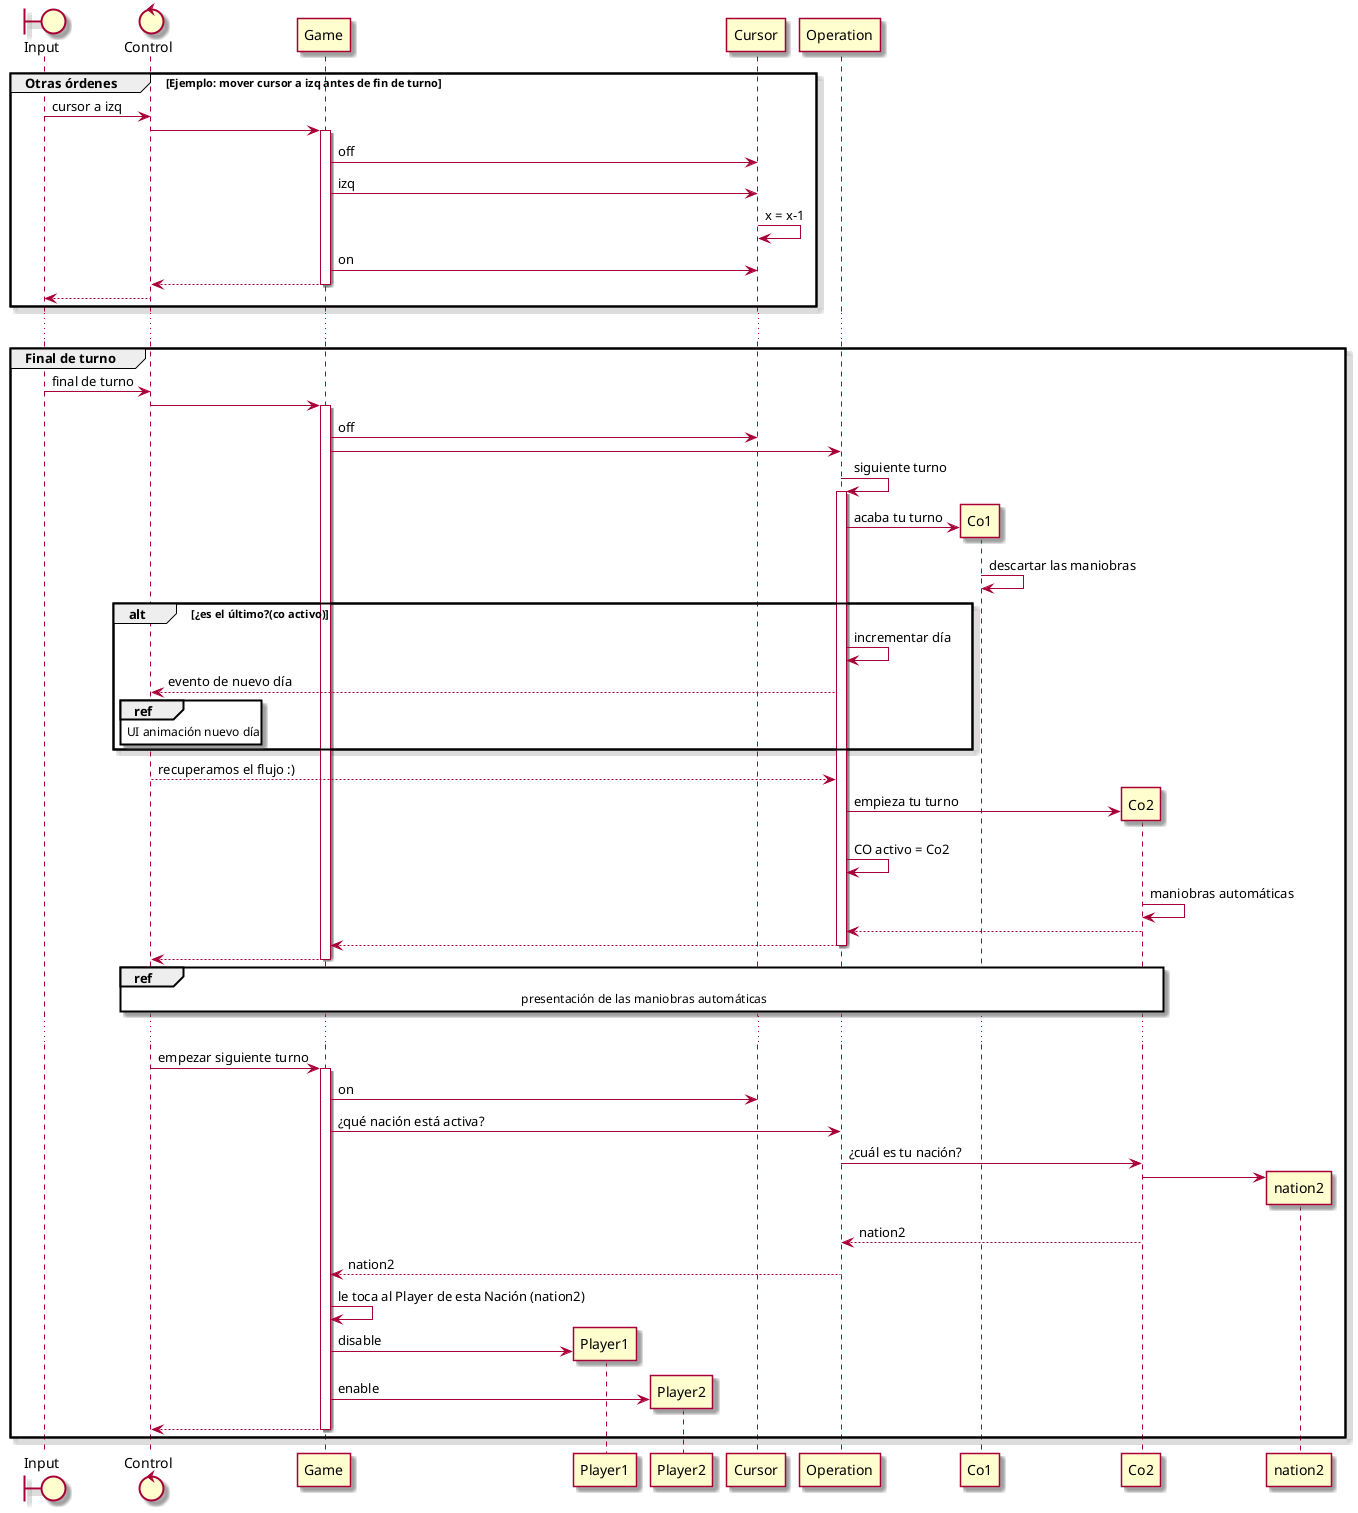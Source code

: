 ﻿@startuml
skin rose

boundary Input
control Control 

group Otras órdenes [Ejemplo: mover cursor a izq antes de fin de turno]
    Input -> Control : cursor a izq
    Control -> Game
    
    activate Game
    participant Player1
    participant Player2
    
    
    Game -> Cursor : off
    Game -> Cursor : izq
    Cursor -> Cursor : x = x-1
    Game -> Cursor : on
    return
    
    Control --> Input
end

...

group Final de turno
    Input -> Control : final de turno
    Control -> Game
    activate Game
    Game -> Cursor : off
    Game -> Operation
    
    Operation -> Operation : siguiente turno
    activate Operation
    create Co1
    Operation -> Co1 : acaba tu turno
    Co1 -> Co1 : descartar las maniobras
    
    alt ¿es el último?(co activo)
    Operation -> Operation : incrementar día
    Operation --> Control : evento de nuevo día
    ref over Control : UI animación nuevo día
    end
    
    Control --> Operation : recuperamos el flujo :)
    create Co2
    Operation -> Co2 : empieza tu turno 
    Operation -> Operation : CO activo = Co2
    Co2 -> Co2 : maniobras automáticas 
    
    Co2 --> Operation
    Operation --> Game
    deactivate Operation
    return
    ref over Control, Co2 : presentación de las maniobras automáticas
    
    ...
    
    Control -> Game : empezar siguiente turno
    activate Game
    Game -> Cursor : on
    Game -> Operation : ¿qué nación está activa?
    Operation -> Co2 : ¿cuál es tu nación?
    create nation2
    Co2 -> nation2
    Co2 --> Operation : nation2
    Operation --> Game : nation2
    Game -> Game : le toca al Player de esta Nación (nation2)
    create Player1
    Game -> Player1 : disable
    create Player2
    Game -> Player2 : enable
    return
end
@enduml